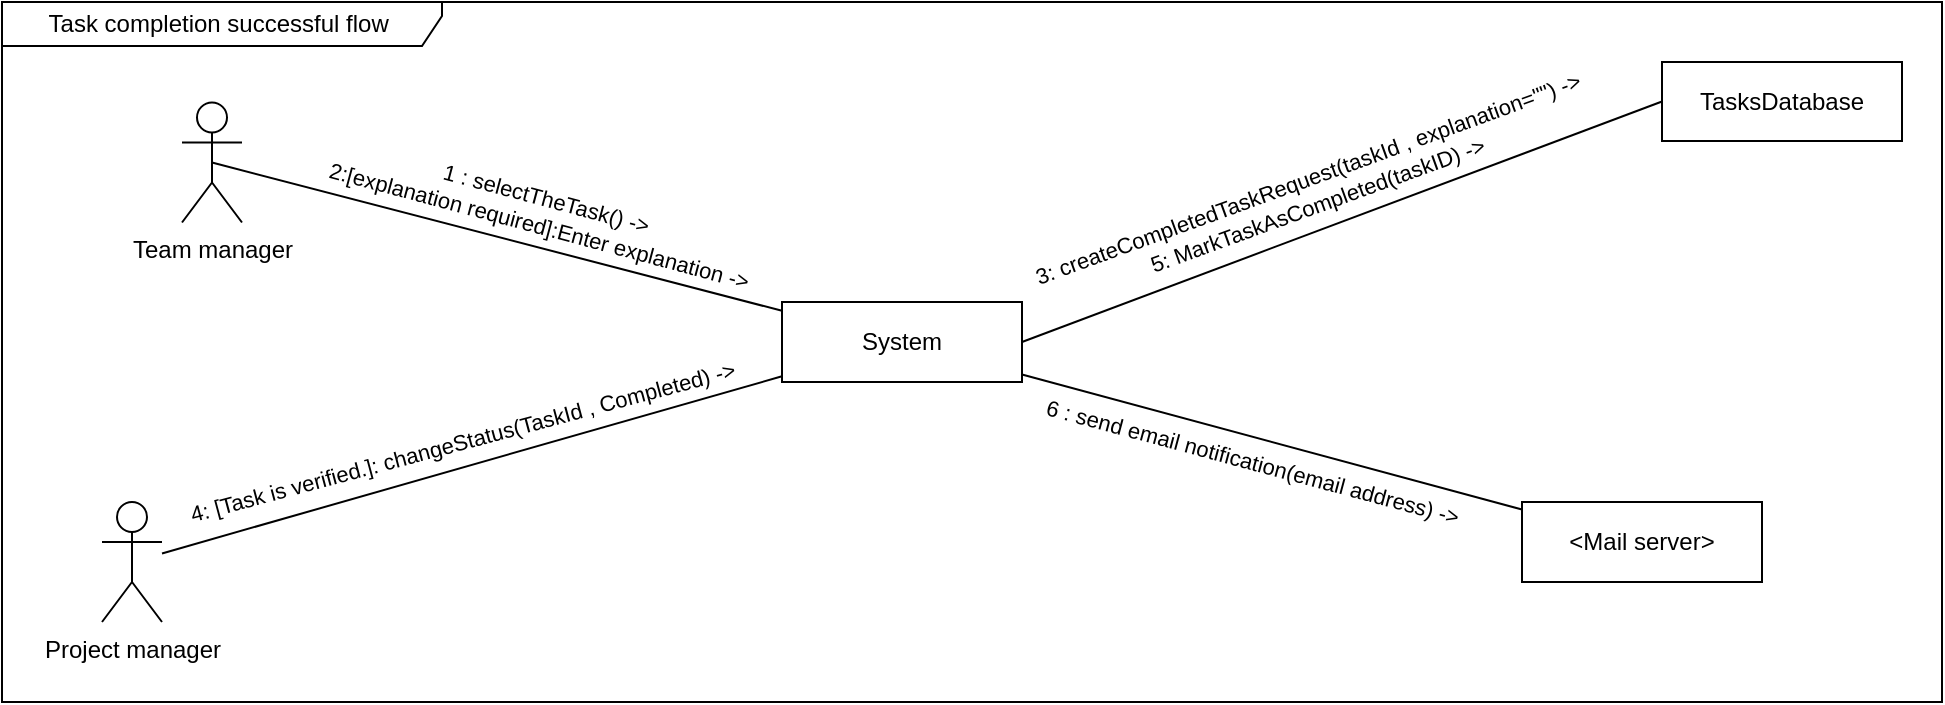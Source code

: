 <mxfile version="14.7.10" type="device"><diagram id="hOtEsPXKkS3rZfFhoWV-" name="Page-1"><mxGraphModel dx="977" dy="487" grid="1" gridSize="10" guides="1" tooltips="1" connect="1" arrows="1" fold="1" page="1" pageScale="1" pageWidth="10000" pageHeight="10000" math="0" shadow="0"><root><mxCell id="0"/><mxCell id="1" parent="0"/><mxCell id="SSkQyalxzoZR_PK448cH-1" value="Task completion successful flow&amp;nbsp;" style="shape=umlFrame;whiteSpace=wrap;html=1;width=220;height=22;" parent="1" vertex="1"><mxGeometry x="1190" y="10" width="970" height="350" as="geometry"/></mxCell><mxCell id="KZtcViGotl930r-VdgCY-2" value="1 : selectTheTask() -&amp;gt;&lt;br&gt;2:[explanation required]:Enter explanation -&amp;gt;" style="text;html=1;align=center;verticalAlign=middle;resizable=0;points=[];autosize=1;strokeColor=none;fontSize=11;rotation=15;" parent="1" vertex="1"><mxGeometry x="1345" y="100" width="230" height="30" as="geometry"/></mxCell><mxCell id="HaeVYwr0Wa_M6KvWXp_N-1" value="" style="endArrow=none;html=1;fontSize=11;exitX=1;exitY=0.5;exitDx=0;exitDy=0;entryX=0;entryY=0.5;entryDx=0;entryDy=0;endFill=0;" parent="1" source="IIVcTttXT5mTQ3HNR8tQ-3" target="IIVcTttXT5mTQ3HNR8tQ-4" edge="1"><mxGeometry width="50" height="50" relative="1" as="geometry"><mxPoint x="1538.96" y="150.005" as="sourcePoint"/><mxPoint x="1722.5" y="150.23" as="targetPoint"/></mxGeometry></mxCell><mxCell id="PXPdhfBdHFCOebpzcZHz-11" style="edgeStyle=none;rounded=0;orthogonalLoop=1;jettySize=auto;html=1;endArrow=none;endFill=0;" parent="1" source="IIVcTttXT5mTQ3HNR8tQ-3" target="IIVcTttXT5mTQ3HNR8tQ-5" edge="1"><mxGeometry relative="1" as="geometry"/></mxCell><mxCell id="IIVcTttXT5mTQ3HNR8tQ-3" value="&lt;span&gt;System&lt;/span&gt;" style="rounded=0;whiteSpace=wrap;html=1;" parent="1" vertex="1"><mxGeometry x="1580" y="160" width="120" height="40" as="geometry"/></mxCell><mxCell id="IIVcTttXT5mTQ3HNR8tQ-4" value="&lt;span&gt;TasksDatabase&lt;/span&gt;" style="rounded=0;whiteSpace=wrap;html=1;" parent="1" vertex="1"><mxGeometry x="2020" y="40" width="120" height="39.5" as="geometry"/></mxCell><mxCell id="IIVcTttXT5mTQ3HNR8tQ-5" value="&lt;span&gt;&amp;lt;Mail server&amp;gt;&lt;/span&gt;" style="rounded=0;whiteSpace=wrap;html=1;" parent="1" vertex="1"><mxGeometry x="1950" y="260" width="120" height="40" as="geometry"/></mxCell><mxCell id="PXPdhfBdHFCOebpzcZHz-9" style="edgeStyle=none;rounded=0;orthogonalLoop=1;jettySize=auto;html=1;exitX=0.5;exitY=0.5;exitDx=0;exitDy=0;exitPerimeter=0;endArrow=none;endFill=0;" parent="1" source="x3ytLJZo3zzrNXlQQyhV-1" target="IIVcTttXT5mTQ3HNR8tQ-3" edge="1"><mxGeometry relative="1" as="geometry"/></mxCell><mxCell id="x3ytLJZo3zzrNXlQQyhV-1" value="Team manager" style="shape=umlActor;verticalLabelPosition=bottom;verticalAlign=top;html=1;outlineConnect=0;fontSize=12;" parent="1" vertex="1"><mxGeometry x="1280" y="60.25" width="30" height="60" as="geometry"/></mxCell><mxCell id="Ovt-FC2msdB5sU2JqxwU-6" style="edgeStyle=none;rounded=0;orthogonalLoop=1;jettySize=auto;html=1;endArrow=none;endFill=0;" parent="1" source="Ovt-FC2msdB5sU2JqxwU-2" target="IIVcTttXT5mTQ3HNR8tQ-3" edge="1"><mxGeometry relative="1" as="geometry"/></mxCell><mxCell id="Ovt-FC2msdB5sU2JqxwU-2" value="Project manager" style="shape=umlActor;verticalLabelPosition=bottom;verticalAlign=top;html=1;outlineConnect=0;fontSize=12;" parent="1" vertex="1"><mxGeometry x="1240" y="260" width="30" height="60" as="geometry"/></mxCell><mxCell id="Ovt-FC2msdB5sU2JqxwU-7" value="4: [Task is verified.]:&amp;nbsp;changeStatus(TaskId , Completed) -&amp;gt;" style="text;html=1;align=center;verticalAlign=middle;resizable=0;points=[];autosize=1;strokeColor=none;fontSize=11;rotation=-15;" parent="1" vertex="1"><mxGeometry x="1270" y="220" width="300" height="20" as="geometry"/></mxCell><mxCell id="Ovt-FC2msdB5sU2JqxwU-10" value="3: createCompletedTaskRequest(taskId , explanation=&quot;&quot;) -&amp;gt;&lt;br&gt;5: MarkTaskAsCompleted(taskID) -&amp;gt;" style="text;html=1;align=center;verticalAlign=middle;resizable=0;points=[];autosize=1;strokeColor=none;fontSize=11;rotation=-20;" parent="1" vertex="1"><mxGeometry x="1695" y="90" width="300" height="30" as="geometry"/></mxCell><mxCell id="Ovt-FC2msdB5sU2JqxwU-13" value="6 : send email notification(email address) -&amp;gt;" style="text;html=1;align=center;verticalAlign=middle;resizable=0;points=[];autosize=1;strokeColor=none;fontSize=11;rotation=15;" parent="1" vertex="1"><mxGeometry x="1700" y="230" width="230" height="20" as="geometry"/></mxCell></root></mxGraphModel></diagram></mxfile>